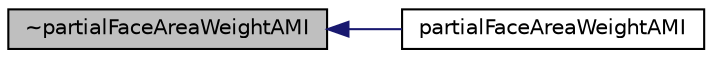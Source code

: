digraph "~partialFaceAreaWeightAMI"
{
  bgcolor="transparent";
  edge [fontname="Helvetica",fontsize="10",labelfontname="Helvetica",labelfontsize="10"];
  node [fontname="Helvetica",fontsize="10",shape=record];
  rankdir="LR";
  Node1 [label="~partialFaceAreaWeightAMI",height=0.2,width=0.4,color="black", fillcolor="grey75", style="filled", fontcolor="black"];
  Node1 -> Node2 [dir="back",color="midnightblue",fontsize="10",style="solid",fontname="Helvetica"];
  Node2 [label="partialFaceAreaWeightAMI",height=0.2,width=0.4,color="black",URL="$a01816.html#ac7d58f1ff012b44cdbf5a48e7ae143e9",tooltip="Construct from components. "];
}
